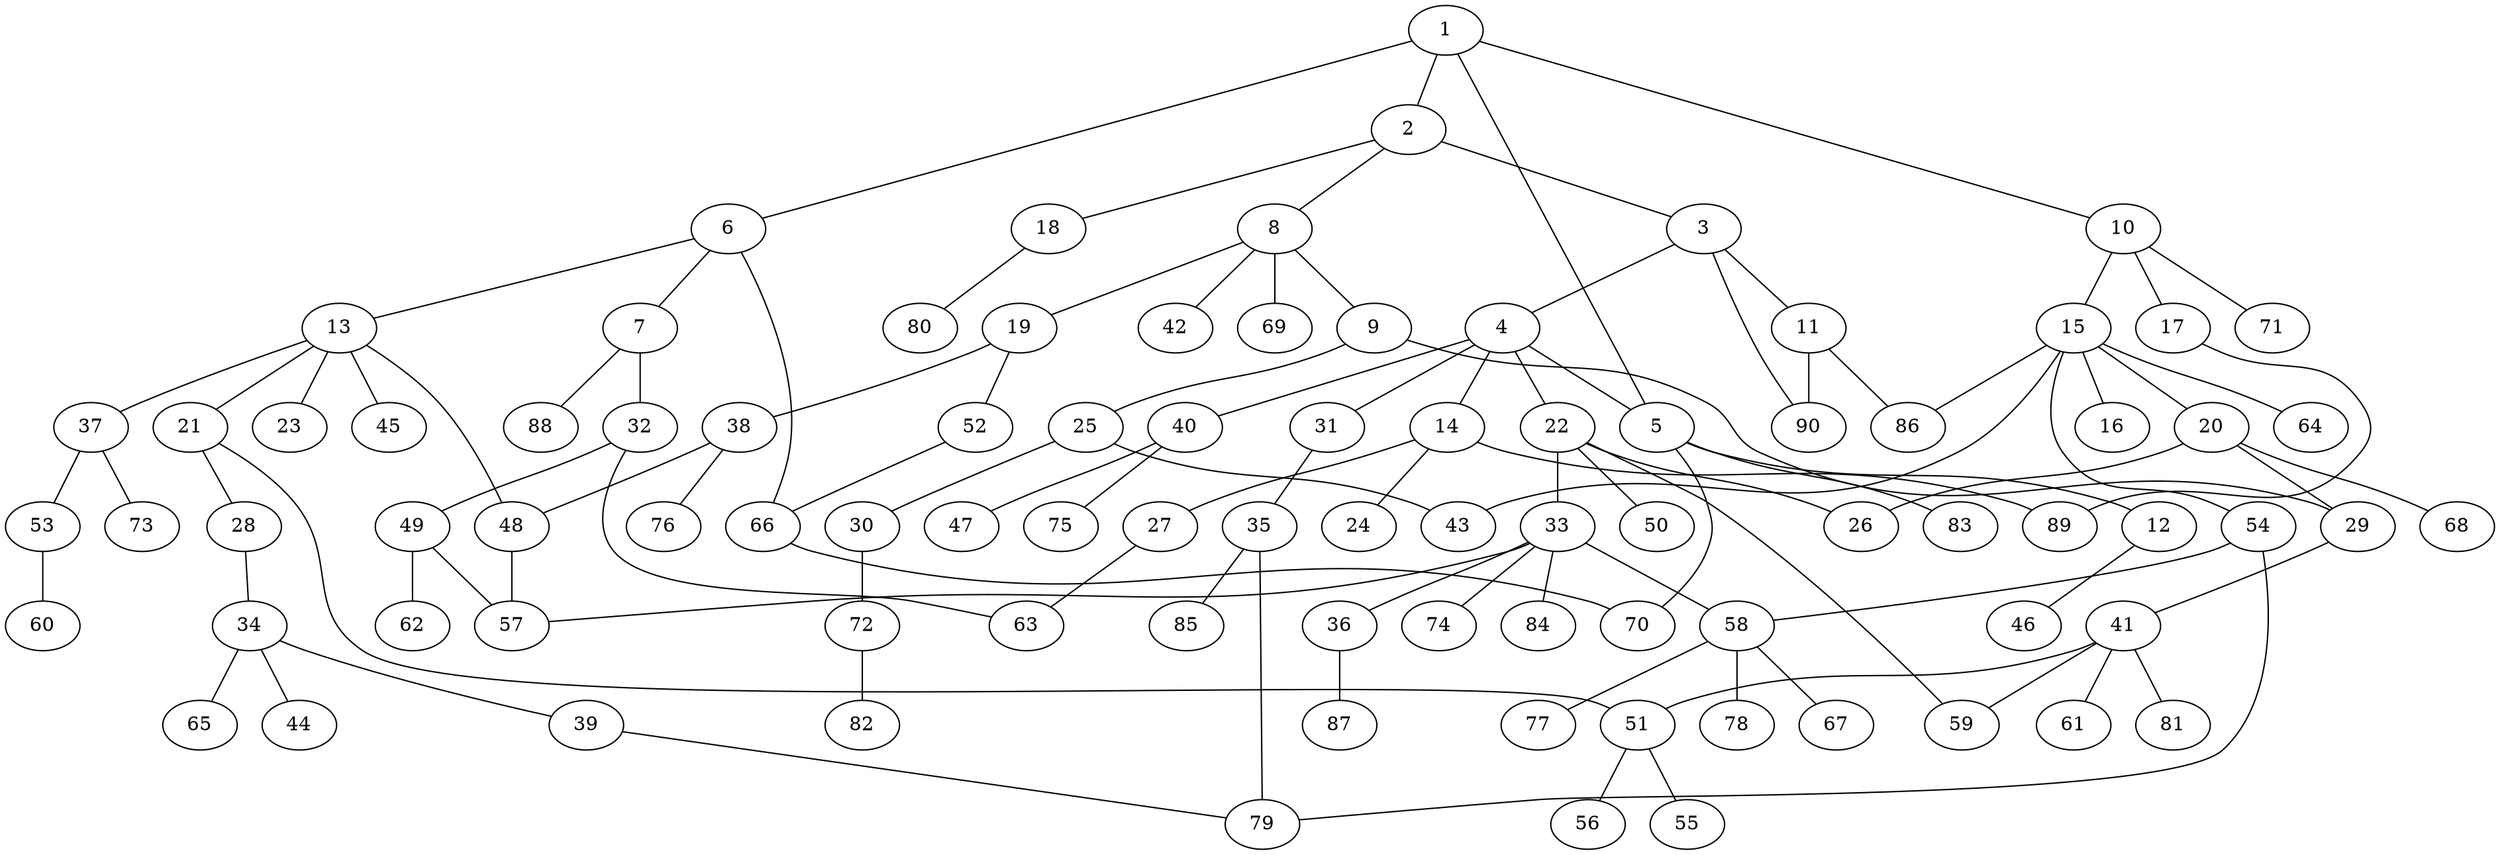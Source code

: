 graph graphname {1--2
1--5
1--6
1--10
2--3
2--8
2--18
3--4
3--11
3--90
4--5
4--14
4--22
4--31
4--40
5--12
5--70
5--83
6--7
6--13
6--66
7--32
7--88
8--9
8--19
8--42
8--69
9--25
9--29
10--15
10--17
10--71
11--86
11--90
12--46
13--21
13--23
13--37
13--45
13--48
14--24
14--27
14--89
15--16
15--20
15--43
15--54
15--64
15--86
17--89
18--80
19--38
19--52
20--26
20--29
20--68
21--28
21--51
22--26
22--33
22--50
22--59
25--30
25--43
27--63
28--34
29--41
30--72
31--35
32--49
32--63
33--36
33--57
33--58
33--74
33--84
34--39
34--44
34--65
35--79
35--85
36--87
37--53
37--73
38--48
38--76
39--79
40--47
40--75
41--51
41--59
41--61
41--81
48--57
49--57
49--62
51--55
51--56
52--66
53--60
54--58
54--79
58--67
58--77
58--78
66--70
72--82
}